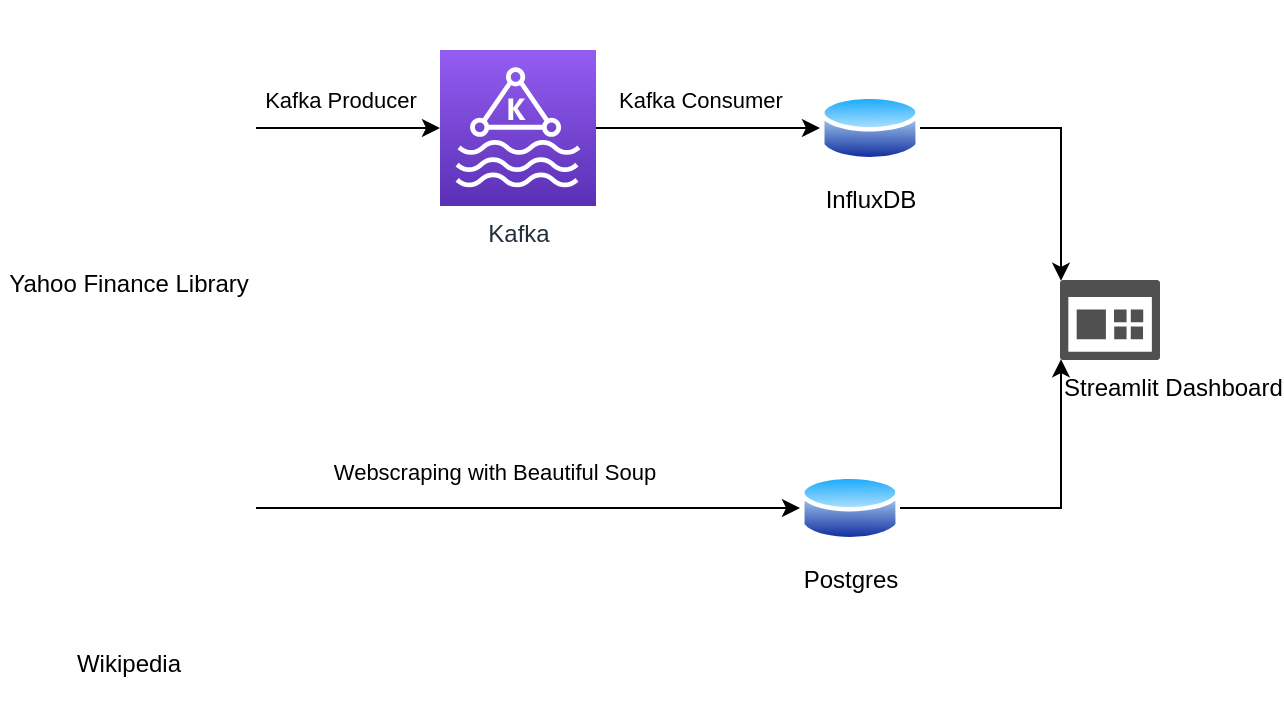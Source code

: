 <mxfile version="20.3.7" type="device"><diagram id="6vAkz_0Tu5sXlYE326Kn" name="Seite-1"><mxGraphModel dx="1038" dy="607" grid="1" gridSize="10" guides="1" tooltips="1" connect="1" arrows="1" fold="1" page="1" pageScale="1" pageWidth="827" pageHeight="1169" math="0" shadow="0"><root><mxCell id="0"/><mxCell id="1" parent="0"/><mxCell id="w8wHBFmG8rjq8X-O6fQd-10" value="Kafka Consumer" style="edgeStyle=orthogonalEdgeStyle;rounded=0;orthogonalLoop=1;jettySize=auto;html=1;" edge="1" parent="1" source="w8wHBFmG8rjq8X-O6fQd-1" target="w8wHBFmG8rjq8X-O6fQd-2"><mxGeometry x="-0.071" y="14" relative="1" as="geometry"><mxPoint as="offset"/></mxGeometry></mxCell><mxCell id="w8wHBFmG8rjq8X-O6fQd-1" value="Kafka" style="sketch=0;points=[[0,0,0],[0.25,0,0],[0.5,0,0],[0.75,0,0],[1,0,0],[0,1,0],[0.25,1,0],[0.5,1,0],[0.75,1,0],[1,1,0],[0,0.25,0],[0,0.5,0],[0,0.75,0],[1,0.25,0],[1,0.5,0],[1,0.75,0]];outlineConnect=0;fontColor=#232F3E;gradientColor=#945DF2;gradientDirection=north;fillColor=#5A30B5;strokeColor=#ffffff;dashed=0;verticalLabelPosition=bottom;verticalAlign=top;align=center;html=1;fontSize=12;fontStyle=0;aspect=fixed;shape=mxgraph.aws4.resourceIcon;resIcon=mxgraph.aws4.managed_streaming_for_kafka;" vertex="1" parent="1"><mxGeometry x="350" y="185" width="78" height="78" as="geometry"/></mxCell><mxCell id="w8wHBFmG8rjq8X-O6fQd-14" style="edgeStyle=orthogonalEdgeStyle;rounded=0;orthogonalLoop=1;jettySize=auto;html=1;entryX=0.01;entryY=0.01;entryDx=0;entryDy=0;entryPerimeter=0;" edge="1" parent="1" source="w8wHBFmG8rjq8X-O6fQd-2" target="w8wHBFmG8rjq8X-O6fQd-5"><mxGeometry relative="1" as="geometry"/></mxCell><mxCell id="w8wHBFmG8rjq8X-O6fQd-2" value="InfluxDB" style="aspect=fixed;perimeter=ellipsePerimeter;html=1;align=center;shadow=0;dashed=0;spacingTop=3;image;image=img/lib/active_directory/database.svg;" vertex="1" parent="1"><mxGeometry x="540" y="205.5" width="50" height="37" as="geometry"/></mxCell><mxCell id="w8wHBFmG8rjq8X-O6fQd-13" style="edgeStyle=orthogonalEdgeStyle;rounded=0;orthogonalLoop=1;jettySize=auto;html=1;entryX=0.01;entryY=0.99;entryDx=0;entryDy=0;entryPerimeter=0;" edge="1" parent="1" source="w8wHBFmG8rjq8X-O6fQd-3" target="w8wHBFmG8rjq8X-O6fQd-5"><mxGeometry relative="1" as="geometry"/></mxCell><mxCell id="w8wHBFmG8rjq8X-O6fQd-3" value="Postgres" style="aspect=fixed;perimeter=ellipsePerimeter;html=1;align=center;shadow=0;dashed=0;spacingTop=3;image;image=img/lib/active_directory/database.svg;" vertex="1" parent="1"><mxGeometry x="530" y="395.5" width="50" height="37" as="geometry"/></mxCell><mxCell id="w8wHBFmG8rjq8X-O6fQd-11" style="edgeStyle=orthogonalEdgeStyle;rounded=0;orthogonalLoop=1;jettySize=auto;html=1;" edge="1" parent="1" source="w8wHBFmG8rjq8X-O6fQd-4" target="w8wHBFmG8rjq8X-O6fQd-3"><mxGeometry relative="1" as="geometry"/></mxCell><mxCell id="w8wHBFmG8rjq8X-O6fQd-12" value="Webscraping with Beautiful Soup" style="edgeLabel;html=1;align=center;verticalAlign=middle;resizable=0;points=[];" vertex="1" connectable="0" parent="w8wHBFmG8rjq8X-O6fQd-11"><mxGeometry x="-0.125" y="-2" relative="1" as="geometry"><mxPoint y="-20" as="offset"/></mxGeometry></mxCell><mxCell id="w8wHBFmG8rjq8X-O6fQd-4" value="&lt;div&gt;Wikipedia&lt;/div&gt;&lt;div&gt;&lt;br&gt;&lt;/div&gt;" style="shape=image;html=1;verticalAlign=top;verticalLabelPosition=bottom;labelBackgroundColor=#ffffff;imageAspect=0;aspect=fixed;image=https://cdn0.iconfinder.com/data/icons/socialize-part-3-icons-set/128/wikipedia.png" vertex="1" parent="1"><mxGeometry x="130" y="350" width="128" height="128" as="geometry"/></mxCell><mxCell id="w8wHBFmG8rjq8X-O6fQd-5" value="Streamlit Dashboard" style="sketch=0;pointerEvents=1;shadow=0;dashed=0;html=1;strokeColor=none;labelPosition=center;verticalLabelPosition=bottom;verticalAlign=top;align=left;fillColor=#505050;shape=mxgraph.mscae.intune.dashboard" vertex="1" parent="1"><mxGeometry x="660" y="300" width="50" height="40" as="geometry"/></mxCell><mxCell id="w8wHBFmG8rjq8X-O6fQd-9" value="Kafka Producer" style="edgeStyle=orthogonalEdgeStyle;rounded=0;orthogonalLoop=1;jettySize=auto;html=1;" edge="1" parent="1" source="w8wHBFmG8rjq8X-O6fQd-6" target="w8wHBFmG8rjq8X-O6fQd-1"><mxGeometry x="-0.087" y="14" relative="1" as="geometry"><mxPoint as="offset"/></mxGeometry></mxCell><mxCell id="w8wHBFmG8rjq8X-O6fQd-6" value="&lt;div&gt;Yahoo Finance Library&lt;/div&gt;" style="shape=image;html=1;verticalAlign=top;verticalLabelPosition=bottom;labelBackgroundColor=#ffffff;imageAspect=0;aspect=fixed;image=https://cdn1.iconfinder.com/data/icons/smartphone-signal-5g-trading/64/Smartphone_Trading-128.png" vertex="1" parent="1"><mxGeometry x="130" y="160" width="128" height="128" as="geometry"/></mxCell></root></mxGraphModel></diagram></mxfile>